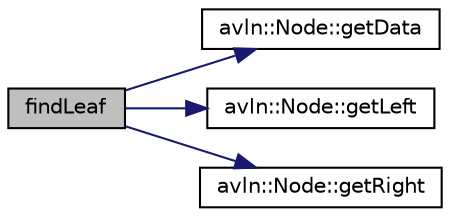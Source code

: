 digraph "findLeaf"
{
  edge [fontname="Helvetica",fontsize="10",labelfontname="Helvetica",labelfontsize="10"];
  node [fontname="Helvetica",fontsize="10",shape=record];
  rankdir="LR";
  Node1 [label="findLeaf",height=0.2,width=0.4,color="black", fillcolor="grey75", style="filled", fontcolor="black"];
  Node1 -> Node2 [color="midnightblue",fontsize="10",style="solid",fontname="Helvetica"];
  Node2 [label="avln::Node::getData",height=0.2,width=0.4,color="black", fillcolor="white", style="filled",URL="$classavln_1_1_node.html#a952cbab61543d622bfe13beb872322a0"];
  Node1 -> Node3 [color="midnightblue",fontsize="10",style="solid",fontname="Helvetica"];
  Node3 [label="avln::Node::getLeft",height=0.2,width=0.4,color="black", fillcolor="white", style="filled",URL="$classavln_1_1_node.html#ad39cf45af29db3be415f812495c1c201"];
  Node1 -> Node4 [color="midnightblue",fontsize="10",style="solid",fontname="Helvetica"];
  Node4 [label="avln::Node::getRight",height=0.2,width=0.4,color="black", fillcolor="white", style="filled",URL="$classavln_1_1_node.html#ae6e852e00c029d06ae34c0a415a13812"];
}
